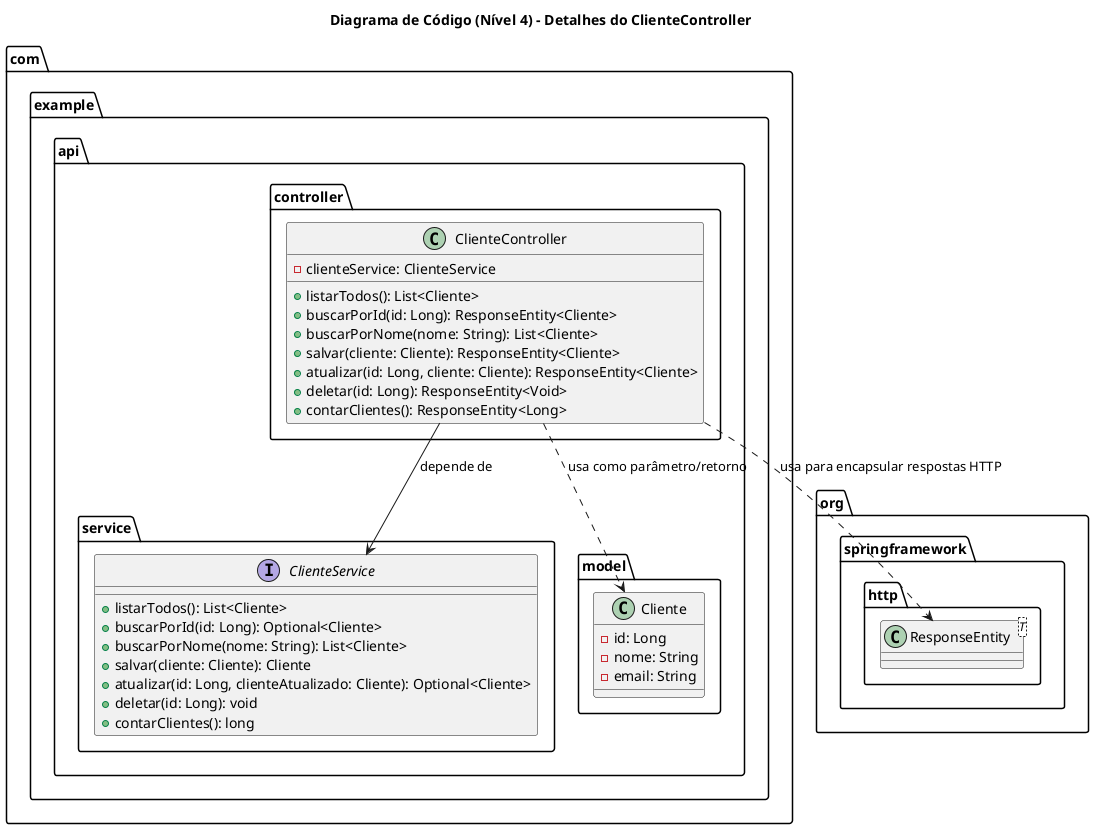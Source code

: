 @startuml Code_ClienteController
' Usar skinparam para um visual mais limpo, similar ao C4 se desejado
' skinparam defaultTextAlignment center
' skinparam shadowing false
' skinparam roundcorner 10
' skinparam monochrome true
' skinparam classAttributeIconSize 0

title Diagrama de Código (Nível 4) - Detalhes do ClienteController

package com.example.api.controller {
  class ClienteController {
    - clienteService: ClienteService
    + listarTodos(): List<Cliente>
    + buscarPorId(id: Long): ResponseEntity<Cliente>
    + buscarPorNome(nome: String): List<Cliente>
    + salvar(cliente: Cliente): ResponseEntity<Cliente>
    + atualizar(id: Long, cliente: Cliente): ResponseEntity<Cliente>
    + deletar(id: Long): ResponseEntity<Void>
    + contarClientes(): ResponseEntity<Long>
  }
}

package com.example.api.service {
  interface ClienteService {
    + listarTodos(): List<Cliente>
    + buscarPorId(id: Long): Optional<Cliente>
    + buscarPorNome(nome: String): List<Cliente>
    + salvar(cliente: Cliente): Cliente
    + atualizar(id: Long, clienteAtualizado: Cliente): Optional<Cliente>
    + deletar(id: Long): void
    + contarClientes(): long
  }
}

package com.example.api.model {
  class Cliente {
    - id: Long
    - nome: String
    - email: String
  }
}

package org.springframework.http {
  class ResponseEntity<T> {
    ' Métodos estáticos e construtores relevantes
  }
}

ClienteController --> ClienteService : depende de
ClienteController ..> Cliente : usa como parâmetro/retorno
ClienteController ..> ResponseEntity : usa para encapsular respostas HTTP

@enduml